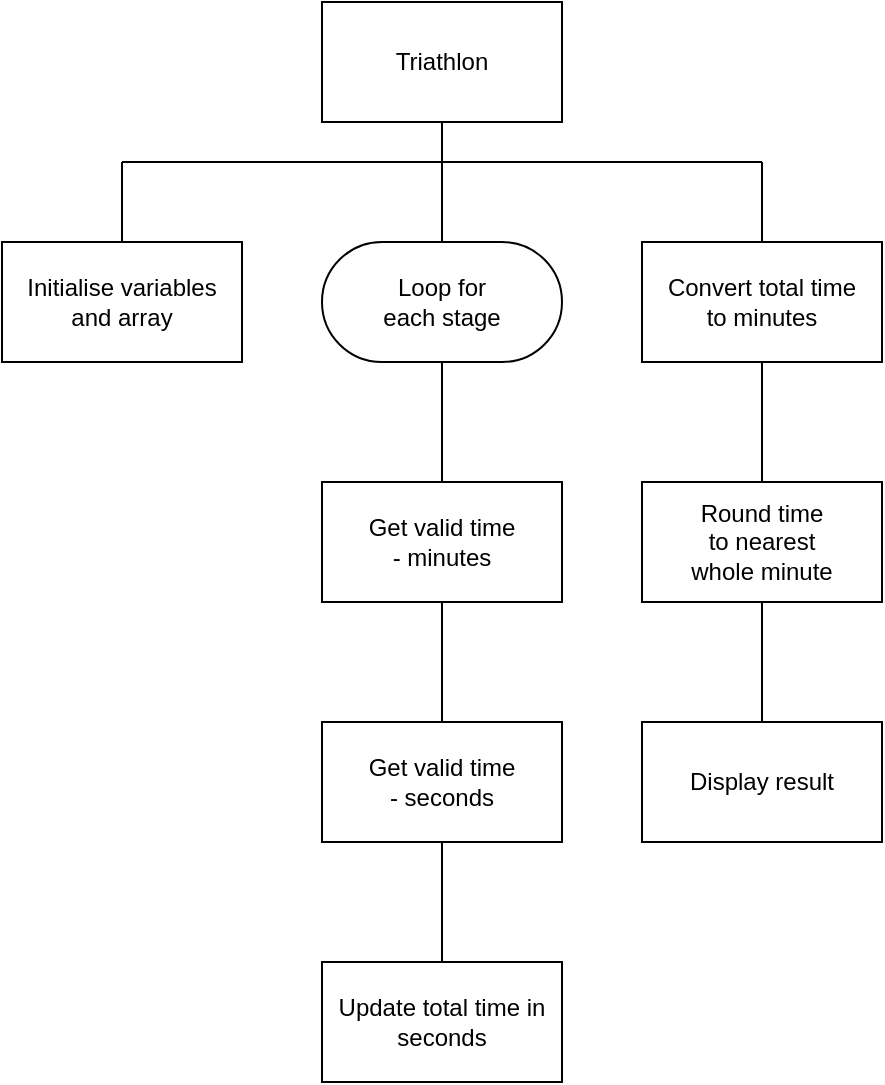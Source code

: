 <mxfile version="24.7.8">
  <diagram id="8hKDhVqE128J-zfsKr_I" name="sd">
    <mxGraphModel dx="882" dy="677" grid="1" gridSize="10" guides="1" tooltips="1" connect="1" arrows="1" fold="1" page="1" pageScale="1" pageWidth="1169" pageHeight="827" math="0" shadow="0">
      <root>
        <mxCell id="0" />
        <mxCell id="1" parent="0" />
        <mxCell id="MeGkCYkxv_uhXJA7DqqP-1" value="Triathlon" style="rounded=0;whiteSpace=wrap;html=1;" vertex="1" parent="1">
          <mxGeometry x="360" y="80" width="120" height="60" as="geometry" />
        </mxCell>
        <mxCell id="MeGkCYkxv_uhXJA7DqqP-20" style="edgeStyle=none;shape=connector;rounded=0;orthogonalLoop=1;jettySize=auto;html=1;exitX=0.5;exitY=0;exitDx=0;exitDy=0;strokeColor=default;align=center;verticalAlign=middle;fontFamily=Helvetica;fontSize=11;fontColor=default;labelBackgroundColor=default;endArrow=none;endFill=0;" edge="1" parent="1" source="MeGkCYkxv_uhXJA7DqqP-2">
          <mxGeometry relative="1" as="geometry">
            <mxPoint x="260" y="160" as="targetPoint" />
          </mxGeometry>
        </mxCell>
        <mxCell id="MeGkCYkxv_uhXJA7DqqP-2" value="Initialise variables&lt;div&gt;and array&lt;/div&gt;" style="rounded=0;whiteSpace=wrap;html=1;" vertex="1" parent="1">
          <mxGeometry x="200" y="200" width="120" height="60" as="geometry" />
        </mxCell>
        <mxCell id="MeGkCYkxv_uhXJA7DqqP-11" style="rounded=0;orthogonalLoop=1;jettySize=auto;html=1;exitX=0.5;exitY=1;exitDx=0;exitDy=0;entryX=0.5;entryY=0;entryDx=0;entryDy=0;endArrow=none;endFill=0;" edge="1" parent="1" source="MeGkCYkxv_uhXJA7DqqP-3" target="MeGkCYkxv_uhXJA7DqqP-4">
          <mxGeometry relative="1" as="geometry" />
        </mxCell>
        <mxCell id="MeGkCYkxv_uhXJA7DqqP-18" style="edgeStyle=none;shape=connector;rounded=0;orthogonalLoop=1;jettySize=auto;html=1;exitX=0.5;exitY=0;exitDx=0;exitDy=0;entryX=0.5;entryY=1;entryDx=0;entryDy=0;strokeColor=default;align=center;verticalAlign=middle;fontFamily=Helvetica;fontSize=11;fontColor=default;labelBackgroundColor=default;endArrow=none;endFill=0;" edge="1" parent="1" source="MeGkCYkxv_uhXJA7DqqP-3" target="MeGkCYkxv_uhXJA7DqqP-1">
          <mxGeometry relative="1" as="geometry" />
        </mxCell>
        <mxCell id="MeGkCYkxv_uhXJA7DqqP-3" value="Loop for&lt;div&gt;each stage&lt;/div&gt;" style="rounded=1;whiteSpace=wrap;html=1;arcSize=50;" vertex="1" parent="1">
          <mxGeometry x="360" y="200" width="120" height="60" as="geometry" />
        </mxCell>
        <mxCell id="MeGkCYkxv_uhXJA7DqqP-4" value="Get valid time&lt;div&gt;- minutes&lt;/div&gt;" style="rounded=0;whiteSpace=wrap;html=1;" vertex="1" parent="1">
          <mxGeometry x="360" y="320" width="120" height="60" as="geometry" />
        </mxCell>
        <mxCell id="MeGkCYkxv_uhXJA7DqqP-12" style="rounded=0;orthogonalLoop=1;jettySize=auto;html=1;exitX=0.5;exitY=0;exitDx=0;exitDy=0;entryX=0.5;entryY=1;entryDx=0;entryDy=0;endArrow=none;endFill=0;" edge="1" parent="1" source="MeGkCYkxv_uhXJA7DqqP-5" target="MeGkCYkxv_uhXJA7DqqP-4">
          <mxGeometry relative="1" as="geometry" />
        </mxCell>
        <mxCell id="MeGkCYkxv_uhXJA7DqqP-5" value="Get valid time&lt;div&gt;- seconds&lt;/div&gt;" style="rounded=0;whiteSpace=wrap;html=1;" vertex="1" parent="1">
          <mxGeometry x="360" y="440" width="120" height="60" as="geometry" />
        </mxCell>
        <mxCell id="MeGkCYkxv_uhXJA7DqqP-13" style="edgeStyle=none;shape=connector;rounded=0;orthogonalLoop=1;jettySize=auto;html=1;exitX=0.5;exitY=0;exitDx=0;exitDy=0;entryX=0.5;entryY=1;entryDx=0;entryDy=0;strokeColor=default;align=center;verticalAlign=middle;fontFamily=Helvetica;fontSize=11;fontColor=default;labelBackgroundColor=default;endArrow=none;endFill=0;" edge="1" parent="1" source="MeGkCYkxv_uhXJA7DqqP-7" target="MeGkCYkxv_uhXJA7DqqP-5">
          <mxGeometry relative="1" as="geometry" />
        </mxCell>
        <mxCell id="MeGkCYkxv_uhXJA7DqqP-7" value="Update total time in seconds" style="rounded=0;whiteSpace=wrap;html=1;" vertex="1" parent="1">
          <mxGeometry x="360" y="560" width="120" height="60" as="geometry" />
        </mxCell>
        <mxCell id="MeGkCYkxv_uhXJA7DqqP-14" style="edgeStyle=none;shape=connector;rounded=0;orthogonalLoop=1;jettySize=auto;html=1;exitX=0.5;exitY=1;exitDx=0;exitDy=0;entryX=0.5;entryY=0;entryDx=0;entryDy=0;strokeColor=default;align=center;verticalAlign=middle;fontFamily=Helvetica;fontSize=11;fontColor=default;labelBackgroundColor=default;endArrow=none;endFill=0;" edge="1" parent="1" source="MeGkCYkxv_uhXJA7DqqP-8" target="MeGkCYkxv_uhXJA7DqqP-9">
          <mxGeometry relative="1" as="geometry" />
        </mxCell>
        <mxCell id="MeGkCYkxv_uhXJA7DqqP-19" style="edgeStyle=none;shape=connector;rounded=0;orthogonalLoop=1;jettySize=auto;html=1;exitX=0.5;exitY=0;exitDx=0;exitDy=0;strokeColor=default;align=center;verticalAlign=middle;fontFamily=Helvetica;fontSize=11;fontColor=default;labelBackgroundColor=default;endArrow=none;endFill=0;" edge="1" parent="1" source="MeGkCYkxv_uhXJA7DqqP-8">
          <mxGeometry relative="1" as="geometry">
            <mxPoint x="580" y="160" as="targetPoint" />
          </mxGeometry>
        </mxCell>
        <mxCell id="MeGkCYkxv_uhXJA7DqqP-8" value="Convert total time&lt;div&gt;to minutes&lt;/div&gt;" style="rounded=0;whiteSpace=wrap;html=1;" vertex="1" parent="1">
          <mxGeometry x="520" y="200" width="120" height="60" as="geometry" />
        </mxCell>
        <mxCell id="MeGkCYkxv_uhXJA7DqqP-16" style="edgeStyle=none;shape=connector;rounded=0;orthogonalLoop=1;jettySize=auto;html=1;exitX=0.5;exitY=1;exitDx=0;exitDy=0;entryX=0.5;entryY=0;entryDx=0;entryDy=0;strokeColor=default;align=center;verticalAlign=middle;fontFamily=Helvetica;fontSize=11;fontColor=default;labelBackgroundColor=default;endArrow=none;endFill=0;" edge="1" parent="1" source="MeGkCYkxv_uhXJA7DqqP-9" target="MeGkCYkxv_uhXJA7DqqP-10">
          <mxGeometry relative="1" as="geometry" />
        </mxCell>
        <mxCell id="MeGkCYkxv_uhXJA7DqqP-9" value="Round time&lt;div&gt;to nearest&lt;/div&gt;&lt;div&gt;whole minute&lt;/div&gt;" style="rounded=0;whiteSpace=wrap;html=1;" vertex="1" parent="1">
          <mxGeometry x="520" y="320" width="120" height="60" as="geometry" />
        </mxCell>
        <mxCell id="MeGkCYkxv_uhXJA7DqqP-10" value="Display result" style="rounded=0;whiteSpace=wrap;html=1;" vertex="1" parent="1">
          <mxGeometry x="520" y="440" width="120" height="60" as="geometry" />
        </mxCell>
        <mxCell id="MeGkCYkxv_uhXJA7DqqP-17" value="" style="endArrow=none;html=1;rounded=0;strokeColor=default;align=center;verticalAlign=middle;fontFamily=Helvetica;fontSize=11;fontColor=default;labelBackgroundColor=default;" edge="1" parent="1">
          <mxGeometry width="50" height="50" relative="1" as="geometry">
            <mxPoint x="260" y="160" as="sourcePoint" />
            <mxPoint x="580" y="160" as="targetPoint" />
          </mxGeometry>
        </mxCell>
      </root>
    </mxGraphModel>
  </diagram>
</mxfile>
